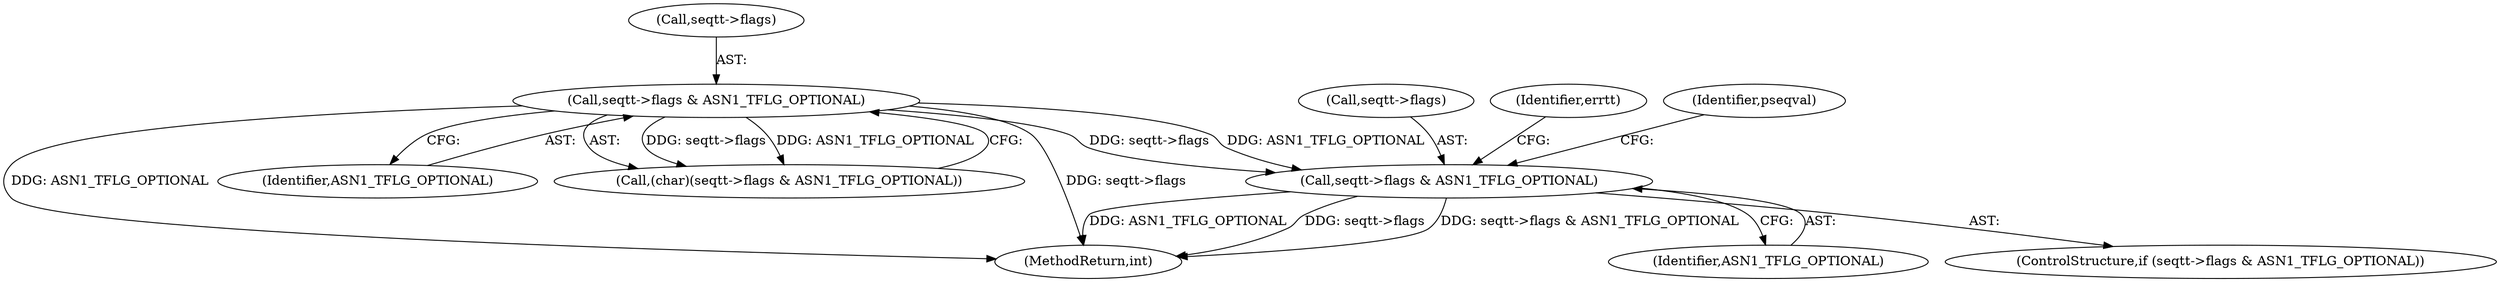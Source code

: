 digraph "0_openssl_cc598f321fbac9c04da5766243ed55d55948637d@pointer" {
"1000942" [label="(Call,seqtt->flags & ASN1_TFLG_OPTIONAL)"];
"1000856" [label="(Call,seqtt->flags & ASN1_TFLG_OPTIONAL)"];
"1000941" [label="(ControlStructure,if (seqtt->flags & ASN1_TFLG_OPTIONAL))"];
"1000943" [label="(Call,seqtt->flags)"];
"1001021" [label="(MethodReturn,int)"];
"1000946" [label="(Identifier,ASN1_TFLG_OPTIONAL)"];
"1000856" [label="(Call,seqtt->flags & ASN1_TFLG_OPTIONAL)"];
"1000960" [label="(Identifier,errtt)"];
"1000942" [label="(Call,seqtt->flags & ASN1_TFLG_OPTIONAL)"];
"1000857" [label="(Call,seqtt->flags)"];
"1000860" [label="(Identifier,ASN1_TFLG_OPTIONAL)"];
"1000950" [label="(Identifier,pseqval)"];
"1000854" [label="(Call,(char)(seqtt->flags & ASN1_TFLG_OPTIONAL))"];
"1000942" -> "1000941"  [label="AST: "];
"1000942" -> "1000946"  [label="CFG: "];
"1000943" -> "1000942"  [label="AST: "];
"1000946" -> "1000942"  [label="AST: "];
"1000950" -> "1000942"  [label="CFG: "];
"1000960" -> "1000942"  [label="CFG: "];
"1000942" -> "1001021"  [label="DDG: seqtt->flags & ASN1_TFLG_OPTIONAL"];
"1000942" -> "1001021"  [label="DDG: ASN1_TFLG_OPTIONAL"];
"1000942" -> "1001021"  [label="DDG: seqtt->flags"];
"1000856" -> "1000942"  [label="DDG: seqtt->flags"];
"1000856" -> "1000942"  [label="DDG: ASN1_TFLG_OPTIONAL"];
"1000856" -> "1000854"  [label="AST: "];
"1000856" -> "1000860"  [label="CFG: "];
"1000857" -> "1000856"  [label="AST: "];
"1000860" -> "1000856"  [label="AST: "];
"1000854" -> "1000856"  [label="CFG: "];
"1000856" -> "1001021"  [label="DDG: seqtt->flags"];
"1000856" -> "1001021"  [label="DDG: ASN1_TFLG_OPTIONAL"];
"1000856" -> "1000854"  [label="DDG: seqtt->flags"];
"1000856" -> "1000854"  [label="DDG: ASN1_TFLG_OPTIONAL"];
}

